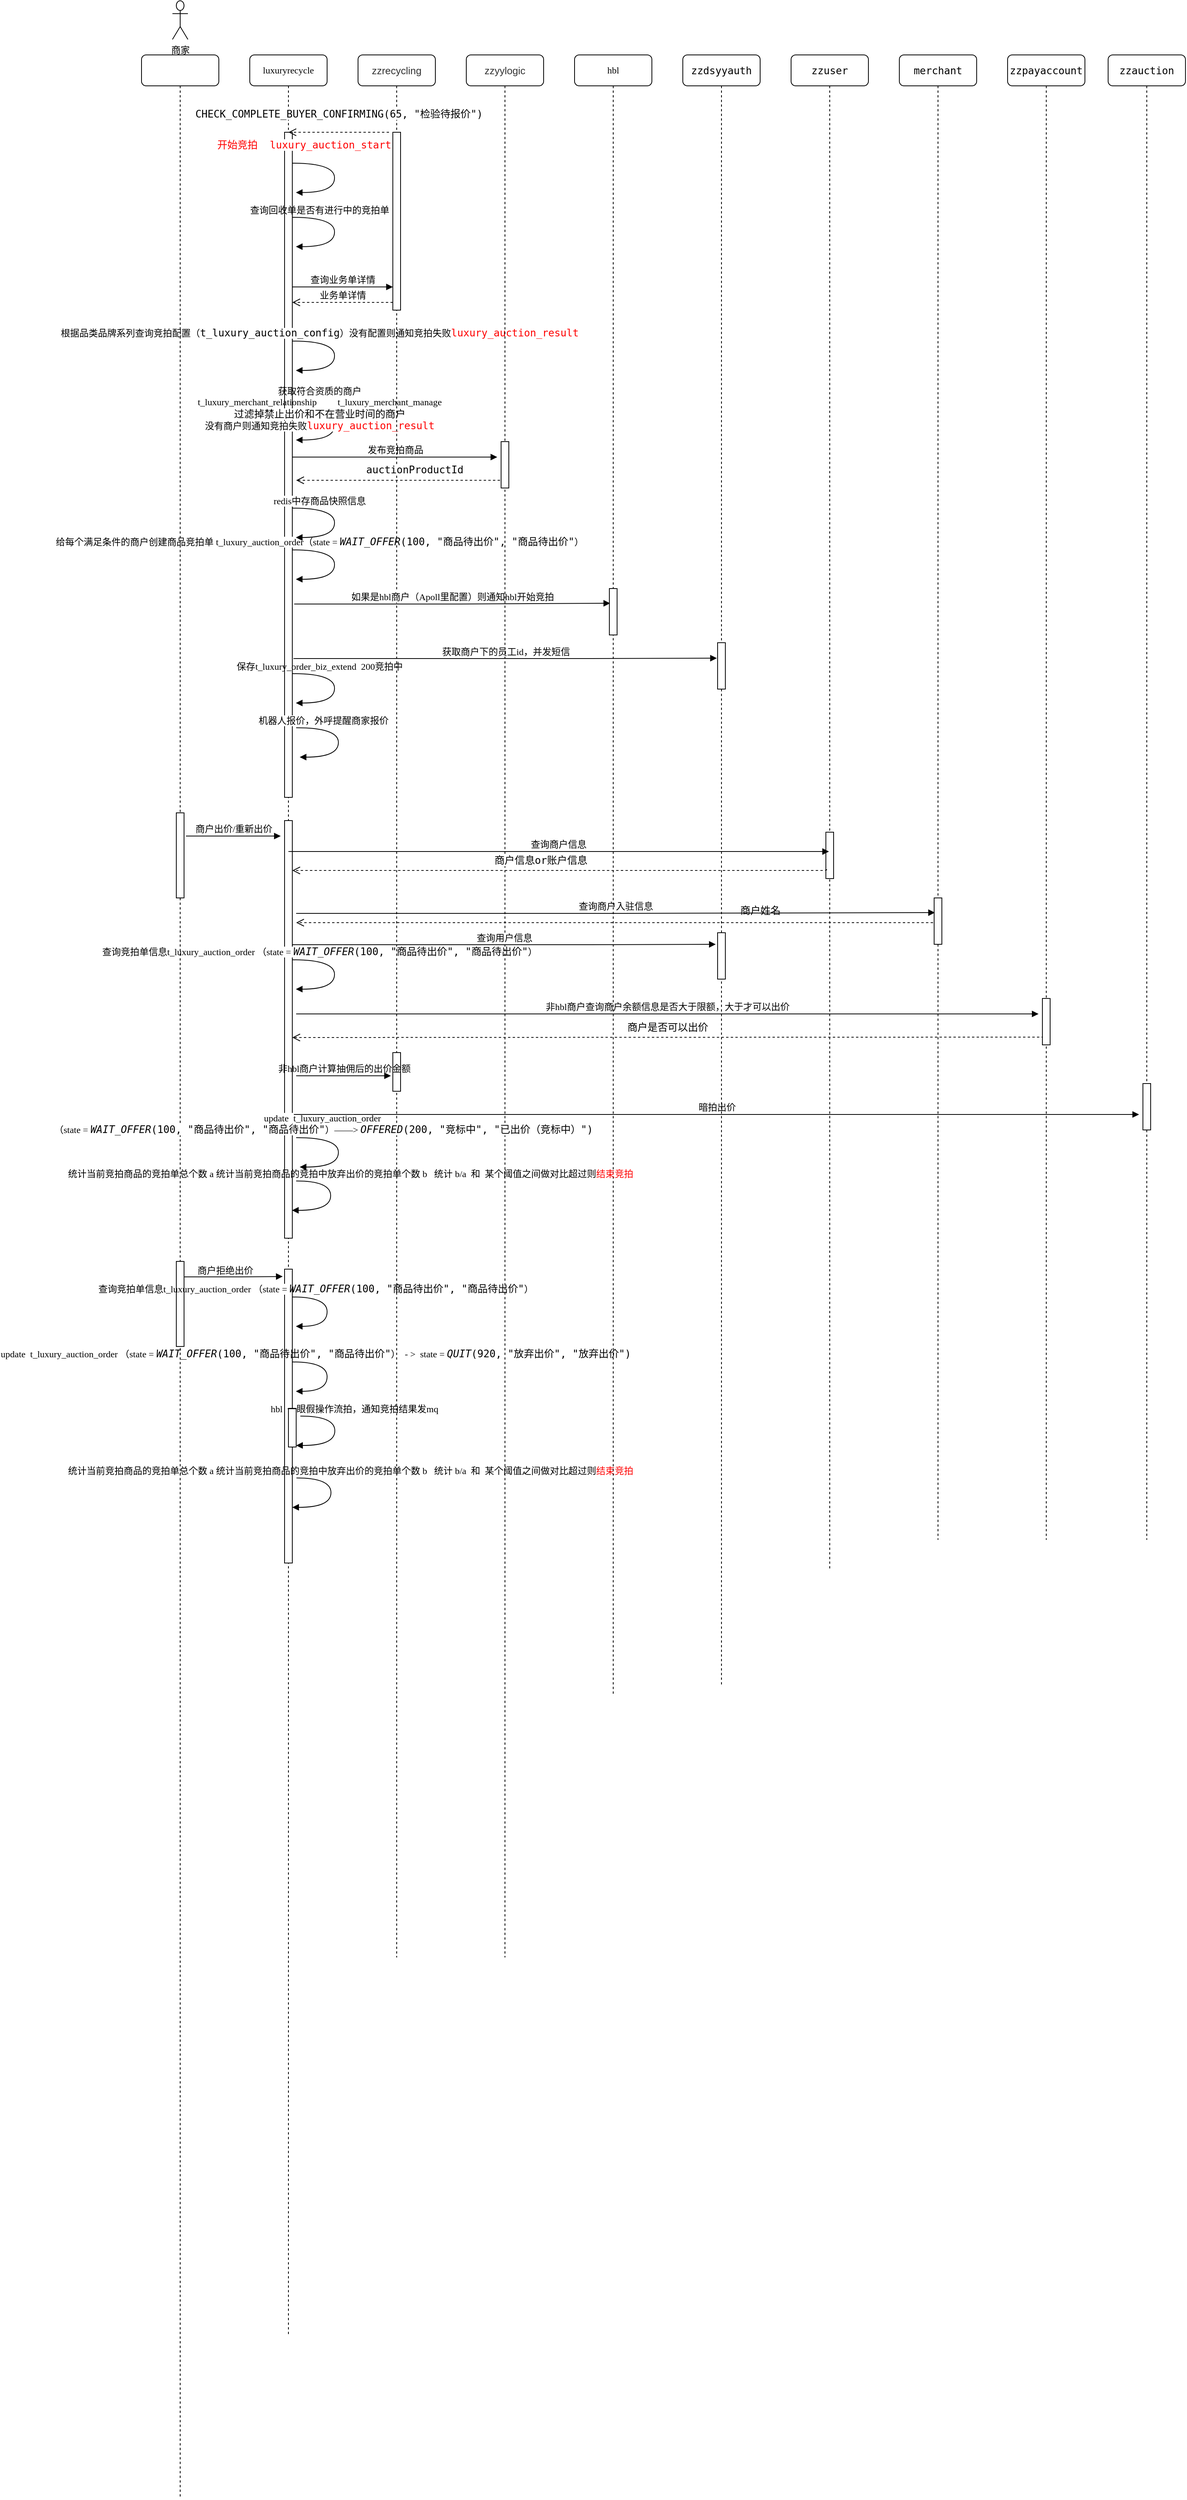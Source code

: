 <mxfile version="25.0.3">
  <diagram name="Page-1" id="13e1069c-82ec-6db2-03f1-153e76fe0fe0">
    <mxGraphModel dx="2366" dy="650" grid="1" gridSize="10" guides="1" tooltips="1" connect="1" arrows="1" fold="1" page="1" pageScale="1" pageWidth="1100" pageHeight="850" background="none" math="0" shadow="0">
      <root>
        <mxCell id="0" />
        <mxCell id="1" parent="0" />
        <mxCell id="7baba1c4bc27f4b0-2" value="luxuryrecycle" style="shape=umlLifeline;perimeter=lifelinePerimeter;whiteSpace=wrap;html=1;container=1;collapsible=0;recursiveResize=0;outlineConnect=0;rounded=1;shadow=0;comic=0;labelBackgroundColor=none;strokeWidth=1;fontFamily=Verdana;fontSize=12;align=center;" parent="1" vertex="1">
          <mxGeometry x="120" y="80" width="100" height="2950" as="geometry" />
        </mxCell>
        <mxCell id="7baba1c4bc27f4b0-10" value="" style="html=1;points=[];perimeter=orthogonalPerimeter;rounded=0;shadow=0;comic=0;labelBackgroundColor=none;strokeWidth=1;fontFamily=Verdana;fontSize=12;align=center;" parent="7baba1c4bc27f4b0-2" vertex="1">
          <mxGeometry x="45" y="100" width="10" height="860" as="geometry" />
        </mxCell>
        <mxCell id="7baba1c4bc27f4b0-35" value="查询回收单是否有进行中的竞拍单" style="html=1;verticalAlign=bottom;endArrow=block;labelBackgroundColor=none;fontFamily=Verdana;fontSize=12;elbow=vertical;edgeStyle=orthogonalEdgeStyle;curved=1;entryX=1;entryY=0.286;entryPerimeter=0;exitX=1.038;exitY=0.345;exitPerimeter=0;" parent="7baba1c4bc27f4b0-2" edge="1">
          <mxGeometry x="-0.509" relative="1" as="geometry">
            <mxPoint x="55.0" y="210.0" as="sourcePoint" />
            <mxPoint x="59.62" y="247.92" as="targetPoint" />
            <Array as="points">
              <mxPoint x="109.62" y="209.9" />
              <mxPoint x="109.62" y="247.9" />
            </Array>
            <mxPoint as="offset" />
          </mxGeometry>
        </mxCell>
        <mxCell id="wZEFfsgulWvUyu0J_CY3-9" value="&lt;span style=&quot;background-color: rgb(255, 255, 255);&quot;&gt;根据品类品牌系列查询竞拍配置（&lt;span style=&quot;font-family: &amp;quot;JetBrains Mono&amp;quot;, monospace; font-size: 9.8pt;&quot;&gt;t_luxury_auction_config&lt;/span&gt;）没有配置则通知竞拍失败&lt;/span&gt;&lt;span style=&quot;font-family: &amp;quot;JetBrains Mono&amp;quot;, monospace; font-size: 9.8pt; background-color: rgb(255, 255, 255);&quot;&gt;&lt;font style=&quot;&quot; color=&quot;#ff0000&quot;&gt;luxury_auction_result&lt;/font&gt;&lt;/span&gt;" style="html=1;verticalAlign=bottom;endArrow=block;labelBackgroundColor=none;fontFamily=Verdana;fontSize=12;elbow=vertical;edgeStyle=orthogonalEdgeStyle;curved=1;entryX=1;entryY=0.286;entryPerimeter=0;exitX=1.038;exitY=0.345;exitPerimeter=0;" edge="1" parent="7baba1c4bc27f4b0-2">
          <mxGeometry x="-0.509" relative="1" as="geometry">
            <mxPoint x="55.0" y="370.04" as="sourcePoint" />
            <mxPoint x="59.62" y="407.96" as="targetPoint" />
            <Array as="points">
              <mxPoint x="109.62" y="369.94" />
              <mxPoint x="109.62" y="407.94" />
            </Array>
            <mxPoint as="offset" />
          </mxGeometry>
        </mxCell>
        <mxCell id="wZEFfsgulWvUyu0J_CY3-10" value="&lt;div style=&quot;&quot;&gt;&lt;pre style=&quot;font-family: &amp;quot;JetBrains Mono&amp;quot;, monospace; font-size: 9.8pt;&quot;&gt;&lt;font style=&quot;background-color: rgb(255, 255, 255);&quot; color=&quot;#ff0000&quot;&gt;开始竞拍  luxury_auction_start&lt;/font&gt;&lt;/pre&gt;&lt;/div&gt;" style="html=1;verticalAlign=bottom;endArrow=block;labelBackgroundColor=none;fontFamily=Verdana;fontSize=12;elbow=vertical;edgeStyle=orthogonalEdgeStyle;curved=1;entryX=1;entryY=0.286;entryPerimeter=0;exitX=1.038;exitY=0.345;exitPerimeter=0;" edge="1" parent="7baba1c4bc27f4b0-2">
          <mxGeometry x="-0.789" relative="1" as="geometry">
            <mxPoint x="55.0" y="140.0" as="sourcePoint" />
            <mxPoint x="59.62" y="177.92" as="targetPoint" />
            <Array as="points">
              <mxPoint x="109.62" y="139.9" />
              <mxPoint x="109.62" y="177.9" />
            </Array>
            <mxPoint as="offset" />
          </mxGeometry>
        </mxCell>
        <mxCell id="wZEFfsgulWvUyu0J_CY3-11" value="业务单详情" style="html=1;verticalAlign=bottom;endArrow=open;dashed=1;endSize=8;labelBackgroundColor=none;fontFamily=Verdana;fontSize=12;edgeStyle=elbowEdgeStyle;elbow=vertical;" edge="1" parent="7baba1c4bc27f4b0-2">
          <mxGeometry relative="1" as="geometry">
            <mxPoint x="55" y="320" as="targetPoint" />
            <Array as="points">
              <mxPoint x="130" y="320" />
              <mxPoint x="160" y="320" />
            </Array>
            <mxPoint x="185" y="320" as="sourcePoint" />
          </mxGeometry>
        </mxCell>
        <mxCell id="wZEFfsgulWvUyu0J_CY3-12" value="获取符合资质的商户&lt;div&gt;t_luxury_merchant_relationship&amp;nbsp; &amp;nbsp; &amp;nbsp; &amp;nbsp; &amp;nbsp;t_luxury_merchant_manage&lt;/div&gt;&lt;div&gt;&lt;span style=&quot;background-color: rgb(255, 255, 255); font-family: Menlo-Regular, monospace; font-size: 9.8pt;&quot;&gt;过滤掉禁止出价和不在营业时间的商户&lt;/span&gt;&lt;/div&gt;&lt;div&gt;&lt;span style=&quot;background-color: rgb(255, 255, 255);&quot;&gt;没有商户则通知竞拍失败&lt;/span&gt;&lt;span style=&quot;font-family: &amp;quot;JetBrains Mono&amp;quot;, monospace; font-size: 9.8pt; background-color: rgb(255, 255, 255);&quot;&gt;&lt;font color=&quot;#ff0000&quot;&gt;luxury_auction_result&lt;/font&gt;&lt;/span&gt;&lt;span style=&quot;background-color: rgb(255, 255, 255); font-family: Menlo-Regular, monospace; font-size: 9.8pt;&quot;&gt;&lt;/span&gt;&lt;/div&gt;" style="html=1;verticalAlign=bottom;endArrow=block;labelBackgroundColor=none;fontFamily=Verdana;fontSize=12;elbow=vertical;edgeStyle=orthogonalEdgeStyle;curved=1;entryX=1;entryY=0.286;entryPerimeter=0;exitX=1.038;exitY=0.345;exitPerimeter=0;" edge="1" parent="7baba1c4bc27f4b0-2">
          <mxGeometry x="0.574" y="-8" relative="1" as="geometry">
            <mxPoint x="55.0" y="460" as="sourcePoint" />
            <mxPoint x="59.62" y="497.92" as="targetPoint" />
            <Array as="points">
              <mxPoint x="109.62" y="459.9" />
              <mxPoint x="109.62" y="497.9" />
            </Array>
            <mxPoint as="offset" />
          </mxGeometry>
        </mxCell>
        <mxCell id="wZEFfsgulWvUyu0J_CY3-14" value="发布竞拍商品" style="html=1;verticalAlign=bottom;endArrow=block;labelBackgroundColor=none;fontFamily=Verdana;fontSize=12;edgeStyle=elbowEdgeStyle;elbow=horizontal;" edge="1" parent="7baba1c4bc27f4b0-2">
          <mxGeometry relative="1" as="geometry">
            <mxPoint x="55" y="520" as="sourcePoint" />
            <mxPoint x="320" y="520" as="targetPoint" />
          </mxGeometry>
        </mxCell>
        <mxCell id="wZEFfsgulWvUyu0J_CY3-20" value="&lt;span style=&quot;background-color: rgb(255, 255, 255);&quot;&gt;给每个满足条件的商户创建商品竞拍单&amp;nbsp;t_luxury_auction_order（state =&amp;nbsp;&lt;span style=&quot;font-family: &amp;quot;JetBrains Mono&amp;quot;, monospace; font-size: 9.8pt; font-style: italic;&quot;&gt;WAIT_OFFER&lt;/span&gt;&lt;span style=&quot;font-family: &amp;quot;JetBrains Mono&amp;quot;, monospace; font-size: 9.8pt;&quot;&gt;(&lt;/span&gt;&lt;span style=&quot;font-family: &amp;quot;JetBrains Mono&amp;quot;, monospace; font-size: 9.8pt;&quot;&gt;100&lt;/span&gt;&lt;span style=&quot;font-family: &amp;quot;JetBrains Mono&amp;quot;, monospace; font-size: 9.8pt;&quot;&gt;, &lt;/span&gt;&lt;span style=&quot;font-family: &amp;quot;JetBrains Mono&amp;quot;, monospace; font-size: 9.8pt;&quot;&gt;&quot;&lt;/span&gt;&lt;span style=&quot;font-size: 9.8pt; font-family: Menlo-Regular, monospace;&quot;&gt;商品待出价&lt;/span&gt;&lt;span style=&quot;font-family: &amp;quot;JetBrains Mono&amp;quot;, monospace; font-size: 9.8pt;&quot;&gt;&quot;&lt;/span&gt;&lt;span style=&quot;font-family: &amp;quot;JetBrains Mono&amp;quot;, monospace; font-size: 9.8pt;&quot;&gt;, &lt;/span&gt;&lt;span style=&quot;font-family: &amp;quot;JetBrains Mono&amp;quot;, monospace; font-size: 9.8pt;&quot;&gt;&quot;&lt;/span&gt;&lt;span style=&quot;font-size: 9.8pt; font-family: Menlo-Regular, monospace;&quot;&gt;商品待出价&lt;/span&gt;&lt;span style=&quot;font-family: &amp;quot;JetBrains Mono&amp;quot;, monospace; font-size: 9.8pt;&quot;&gt;&quot;&lt;/span&gt;）&lt;/span&gt;" style="html=1;verticalAlign=bottom;endArrow=block;labelBackgroundColor=none;fontFamily=Verdana;fontSize=12;elbow=vertical;edgeStyle=orthogonalEdgeStyle;curved=1;entryX=1;entryY=0.286;entryPerimeter=0;exitX=1.038;exitY=0.345;exitPerimeter=0;" edge="1" parent="7baba1c4bc27f4b0-2">
          <mxGeometry x="-0.509" relative="1" as="geometry">
            <mxPoint x="55.0" y="640.04" as="sourcePoint" />
            <mxPoint x="59.62" y="677.96" as="targetPoint" />
            <Array as="points">
              <mxPoint x="109.62" y="639.94" />
              <mxPoint x="109.62" y="677.94" />
            </Array>
            <mxPoint as="offset" />
          </mxGeometry>
        </mxCell>
        <mxCell id="wZEFfsgulWvUyu0J_CY3-30" value="&lt;span style=&quot;background-color: rgb(255, 255, 255);&quot;&gt;保存&lt;/span&gt;t_luxury_order_biz_extend&amp;nbsp; 200竞拍中" style="html=1;verticalAlign=bottom;endArrow=block;labelBackgroundColor=none;fontFamily=Verdana;fontSize=12;elbow=vertical;edgeStyle=orthogonalEdgeStyle;curved=1;entryX=1;entryY=0.286;entryPerimeter=0;exitX=1.038;exitY=0.345;exitPerimeter=0;" edge="1" parent="7baba1c4bc27f4b0-2">
          <mxGeometry x="-0.509" relative="1" as="geometry">
            <mxPoint x="55.0" y="800.04" as="sourcePoint" />
            <mxPoint x="59.62" y="837.96" as="targetPoint" />
            <Array as="points">
              <mxPoint x="109.62" y="799.94" />
              <mxPoint x="109.62" y="837.94" />
            </Array>
            <mxPoint as="offset" />
          </mxGeometry>
        </mxCell>
        <mxCell id="wZEFfsgulWvUyu0J_CY3-33" value="商户出价/重新出价" style="html=1;verticalAlign=bottom;endArrow=block;labelBackgroundColor=none;fontFamily=Verdana;fontSize=12;edgeStyle=elbowEdgeStyle;elbow=horizontal;" edge="1" parent="7baba1c4bc27f4b0-2">
          <mxGeometry relative="1" as="geometry">
            <mxPoint x="-82.5" y="1010" as="sourcePoint" />
            <mxPoint x="40" y="1010" as="targetPoint" />
          </mxGeometry>
        </mxCell>
        <mxCell id="wZEFfsgulWvUyu0J_CY3-34" value="" style="html=1;points=[];perimeter=orthogonalPerimeter;rounded=0;shadow=0;comic=0;labelBackgroundColor=none;strokeWidth=1;fontFamily=Verdana;fontSize=12;align=center;" vertex="1" parent="7baba1c4bc27f4b0-2">
          <mxGeometry x="45" y="990" width="10" height="540" as="geometry" />
        </mxCell>
        <mxCell id="wZEFfsgulWvUyu0J_CY3-41" value="&lt;span style=&quot;background-color: rgb(255, 255, 255);&quot;&gt;查询竞拍单信息&lt;/span&gt;t_luxury_auction_order&amp;nbsp;&lt;span style=&quot;background-color: rgb(255, 255, 255);&quot;&gt;（state =&amp;nbsp;&lt;/span&gt;&lt;span style=&quot;font-family: &amp;quot;JetBrains Mono&amp;quot;, monospace; font-size: 9.8pt; font-style: italic;&quot;&gt;WAIT_OFFER&lt;/span&gt;&lt;span style=&quot;font-family: &amp;quot;JetBrains Mono&amp;quot;, monospace; font-size: 9.8pt;&quot;&gt;(&lt;/span&gt;&lt;span style=&quot;font-family: &amp;quot;JetBrains Mono&amp;quot;, monospace; font-size: 9.8pt;&quot;&gt;100&lt;/span&gt;&lt;span style=&quot;font-family: &amp;quot;JetBrains Mono&amp;quot;, monospace; font-size: 9.8pt;&quot;&gt;,&amp;nbsp;&lt;/span&gt;&lt;span style=&quot;font-family: &amp;quot;JetBrains Mono&amp;quot;, monospace; font-size: 9.8pt;&quot;&gt;&quot;&lt;/span&gt;&lt;span style=&quot;font-size: 9.8pt; font-family: Menlo-Regular, monospace;&quot;&gt;商品待出价&lt;/span&gt;&lt;span style=&quot;font-family: &amp;quot;JetBrains Mono&amp;quot;, monospace; font-size: 9.8pt;&quot;&gt;&quot;&lt;/span&gt;&lt;span style=&quot;font-family: &amp;quot;JetBrains Mono&amp;quot;, monospace; font-size: 9.8pt;&quot;&gt;,&amp;nbsp;&lt;/span&gt;&lt;span style=&quot;font-family: &amp;quot;JetBrains Mono&amp;quot;, monospace; font-size: 9.8pt;&quot;&gt;&quot;&lt;/span&gt;&lt;span style=&quot;font-size: 9.8pt; font-family: Menlo-Regular, monospace;&quot;&gt;商品待出价&lt;/span&gt;&lt;span style=&quot;font-family: &amp;quot;JetBrains Mono&amp;quot;, monospace; font-size: 9.8pt;&quot;&gt;&quot;&lt;/span&gt;&lt;span style=&quot;background-color: rgb(255, 255, 255);&quot;&gt;）&lt;/span&gt;" style="html=1;verticalAlign=bottom;endArrow=block;labelBackgroundColor=none;fontFamily=Verdana;fontSize=12;elbow=vertical;edgeStyle=orthogonalEdgeStyle;curved=1;entryX=1;entryY=0.286;entryPerimeter=0;exitX=1.038;exitY=0.345;exitPerimeter=0;" edge="1" parent="7baba1c4bc27f4b0-2">
          <mxGeometry x="-0.509" relative="1" as="geometry">
            <mxPoint x="55.0" y="1170.04" as="sourcePoint" />
            <mxPoint x="59.62" y="1207.96" as="targetPoint" />
            <Array as="points">
              <mxPoint x="109.62" y="1169.94" />
              <mxPoint x="109.62" y="1207.94" />
            </Array>
            <mxPoint as="offset" />
          </mxGeometry>
        </mxCell>
        <mxCell id="wZEFfsgulWvUyu0J_CY3-71" value="" style="html=1;points=[];perimeter=orthogonalPerimeter;rounded=0;shadow=0;comic=0;labelBackgroundColor=none;strokeWidth=1;fontFamily=Verdana;fontSize=12;align=center;" vertex="1" parent="7baba1c4bc27f4b0-2">
          <mxGeometry x="45" y="1570" width="10" height="380" as="geometry" />
        </mxCell>
        <mxCell id="wZEFfsgulWvUyu0J_CY3-73" value="&lt;span style=&quot;background-color: rgb(255, 255, 255);&quot;&gt;update&amp;nbsp;&amp;nbsp;t_luxury_auction_order&amp;nbsp;（&lt;/span&gt;&lt;span style=&quot;background-color: rgb(255, 255, 255);&quot;&gt;state =&amp;nbsp;&lt;/span&gt;&lt;span style=&quot;font-family: &amp;quot;JetBrains Mono&amp;quot;, monospace; font-size: 9.8pt; font-style: italic;&quot;&gt;WAIT_OFFER&lt;/span&gt;&lt;span style=&quot;font-family: &amp;quot;JetBrains Mono&amp;quot;, monospace; font-size: 9.8pt;&quot;&gt;(&lt;/span&gt;&lt;span style=&quot;font-family: &amp;quot;JetBrains Mono&amp;quot;, monospace; font-size: 9.8pt;&quot;&gt;100&lt;/span&gt;&lt;span style=&quot;font-family: &amp;quot;JetBrains Mono&amp;quot;, monospace; font-size: 9.8pt;&quot;&gt;,&amp;nbsp;&lt;/span&gt;&lt;span style=&quot;font-family: &amp;quot;JetBrains Mono&amp;quot;, monospace; font-size: 9.8pt;&quot;&gt;&quot;&lt;/span&gt;&lt;span style=&quot;font-size: 9.8pt; font-family: Menlo-Regular, monospace;&quot;&gt;商品待出价&lt;/span&gt;&lt;span style=&quot;font-family: &amp;quot;JetBrains Mono&amp;quot;, monospace; font-size: 9.8pt;&quot;&gt;&quot;&lt;/span&gt;&lt;span style=&quot;font-family: &amp;quot;JetBrains Mono&amp;quot;, monospace; font-size: 9.8pt;&quot;&gt;,&amp;nbsp;&lt;/span&gt;&lt;span style=&quot;font-family: &amp;quot;JetBrains Mono&amp;quot;, monospace; font-size: 9.8pt;&quot;&gt;&quot;&lt;/span&gt;&lt;span style=&quot;font-size: 9.8pt; font-family: Menlo-Regular, monospace;&quot;&gt;商品待出价&lt;/span&gt;&lt;span style=&quot;font-family: &amp;quot;JetBrains Mono&amp;quot;, monospace; font-size: 9.8pt;&quot;&gt;&quot;&lt;/span&gt;&lt;span style=&quot;background-color: rgb(255, 255, 255);&quot;&gt;）&amp;nbsp; - &amp;gt;&amp;nbsp;&amp;nbsp;&lt;/span&gt;&lt;span style=&quot;background-color: rgb(255, 255, 255);&quot;&gt;state =&amp;nbsp;&lt;span style=&quot;font-family: &amp;quot;JetBrains Mono&amp;quot;, monospace; font-size: 9.8pt; font-style: italic;&quot;&gt;QUIT&lt;/span&gt;&lt;span style=&quot;font-family: &amp;quot;JetBrains Mono&amp;quot;, monospace; font-size: 9.8pt;&quot;&gt;(&lt;/span&gt;&lt;span style=&quot;font-family: &amp;quot;JetBrains Mono&amp;quot;, monospace; font-size: 9.8pt;&quot;&gt;920&lt;/span&gt;&lt;span style=&quot;font-family: &amp;quot;JetBrains Mono&amp;quot;, monospace; font-size: 9.8pt;&quot;&gt;, &lt;/span&gt;&lt;span style=&quot;font-family: &amp;quot;JetBrains Mono&amp;quot;, monospace; font-size: 9.8pt;&quot;&gt;&quot;&lt;/span&gt;&lt;span style=&quot;font-size: 9.8pt; font-family: Menlo-Regular, monospace;&quot;&gt;放弃出价&lt;/span&gt;&lt;span style=&quot;font-family: &amp;quot;JetBrains Mono&amp;quot;, monospace; font-size: 9.8pt;&quot;&gt;&quot;&lt;/span&gt;&lt;span style=&quot;font-family: &amp;quot;JetBrains Mono&amp;quot;, monospace; font-size: 9.8pt;&quot;&gt;, &lt;/span&gt;&lt;span style=&quot;font-family: &amp;quot;JetBrains Mono&amp;quot;, monospace; font-size: 9.8pt;&quot;&gt;&quot;&lt;/span&gt;&lt;span style=&quot;font-size: 9.8pt; font-family: Menlo-Regular, monospace;&quot;&gt;放弃出价&lt;/span&gt;&lt;span style=&quot;font-family: &amp;quot;JetBrains Mono&amp;quot;, monospace; font-size: 9.8pt;&quot;&gt;&quot;&lt;/span&gt;&lt;span style=&quot;font-family: &amp;quot;JetBrains Mono&amp;quot;, monospace; font-size: 9.8pt;&quot;&gt;)&lt;/span&gt;&lt;/span&gt;" style="html=1;verticalAlign=bottom;endArrow=block;labelBackgroundColor=none;fontFamily=Verdana;fontSize=12;elbow=vertical;edgeStyle=orthogonalEdgeStyle;curved=1;entryX=1;entryY=0.286;entryPerimeter=0;exitX=1.038;exitY=0.345;exitPerimeter=0;" edge="1" parent="7baba1c4bc27f4b0-2">
          <mxGeometry x="-0.509" relative="1" as="geometry">
            <mxPoint x="55.0" y="1690.04" as="sourcePoint" />
            <mxPoint x="59.62" y="1727.96" as="targetPoint" />
            <Array as="points">
              <mxPoint x="100" y="1690" />
              <mxPoint x="100" y="1728" />
            </Array>
            <mxPoint as="offset" />
          </mxGeometry>
        </mxCell>
        <mxCell id="wZEFfsgulWvUyu0J_CY3-74" value="&lt;div&gt;统计当前竞拍商品的竞拍单总个数 a 统计当前竞拍商品的竞拍中放弃出价的竞拍单个数 b&amp;nbsp; &amp;nbsp;统计 b/a&amp;nbsp; 和&amp;nbsp; 某个阈值之间做对比超过则&lt;font color=&quot;#ff0000&quot;&gt;结束竞拍&lt;/font&gt;&lt;/div&gt;" style="html=1;verticalAlign=bottom;endArrow=block;labelBackgroundColor=none;fontFamily=Verdana;fontSize=12;elbow=vertical;edgeStyle=orthogonalEdgeStyle;curved=1;entryX=1;entryY=0.286;entryPerimeter=0;" edge="1" parent="7baba1c4bc27f4b0-2">
          <mxGeometry x="-0.327" y="25" relative="1" as="geometry">
            <mxPoint x="60.38" y="1840" as="sourcePoint" />
            <mxPoint x="55" y="1877.96" as="targetPoint" />
            <Array as="points">
              <mxPoint x="105" y="1839.94" />
              <mxPoint x="105" y="1877.94" />
            </Array>
            <mxPoint as="offset" />
          </mxGeometry>
        </mxCell>
        <mxCell id="wZEFfsgulWvUyu0J_CY3-75" value="" style="html=1;points=[];perimeter=orthogonalPerimeter;rounded=0;shadow=0;comic=0;labelBackgroundColor=none;strokeWidth=1;fontFamily=Verdana;fontSize=12;align=center;" vertex="1" parent="7baba1c4bc27f4b0-2">
          <mxGeometry x="50" y="1750" width="10" height="50" as="geometry" />
        </mxCell>
        <mxCell id="7baba1c4bc27f4b0-4" value="hbl" style="shape=umlLifeline;perimeter=lifelinePerimeter;whiteSpace=wrap;html=1;container=1;collapsible=0;recursiveResize=0;outlineConnect=0;rounded=1;shadow=0;comic=0;labelBackgroundColor=none;strokeWidth=1;fontFamily=Verdana;fontSize=12;align=center;" parent="1" vertex="1">
          <mxGeometry x="540" y="80" width="100" height="2120" as="geometry" />
        </mxCell>
        <mxCell id="wZEFfsgulWvUyu0J_CY3-22" value="" style="html=1;points=[];perimeter=orthogonalPerimeter;rounded=0;shadow=0;comic=0;labelBackgroundColor=none;strokeWidth=1;fontFamily=Verdana;fontSize=12;align=center;" vertex="1" parent="7baba1c4bc27f4b0-4">
          <mxGeometry x="45" y="690" width="10" height="60" as="geometry" />
        </mxCell>
        <mxCell id="wZEFfsgulWvUyu0J_CY3-27" value="&lt;span style=&quot;background-color: rgb(255, 255, 255);&quot;&gt;获取商户下的员工id，并发短信&lt;/span&gt;" style="html=1;verticalAlign=bottom;endArrow=block;labelBackgroundColor=none;fontFamily=Verdana;fontSize=12;edgeStyle=elbowEdgeStyle;elbow=horizontal;" edge="1" parent="7baba1c4bc27f4b0-4">
          <mxGeometry relative="1" as="geometry">
            <mxPoint x="-363.5" y="780.5" as="sourcePoint" />
            <mxPoint x="184" y="780" as="targetPoint" />
            <Array as="points">
              <mxPoint x="10" y="750" />
            </Array>
          </mxGeometry>
        </mxCell>
        <mxCell id="wZEFfsgulWvUyu0J_CY3-45" value="&lt;div style=&quot;&quot;&gt;&lt;pre style=&quot;font-family: &amp;quot;JetBrains Mono&amp;quot;, monospace; font-size: 9.8pt;&quot;&gt;&lt;span style=&quot;background-color: rgb(255, 255, 255);&quot;&gt;商户姓名&lt;/span&gt;&lt;/pre&gt;&lt;/div&gt;" style="html=1;verticalAlign=bottom;endArrow=open;dashed=1;endSize=8;labelBackgroundColor=none;fontFamily=Verdana;fontSize=12;edgeStyle=elbowEdgeStyle;elbow=vertical;" edge="1" parent="7baba1c4bc27f4b0-4" source="7baba1c4bc27f4b0-7">
          <mxGeometry x="-0.447" y="8" relative="1" as="geometry">
            <mxPoint x="-360" y="1121.5" as="targetPoint" />
            <Array as="points">
              <mxPoint x="450" y="1122" />
              <mxPoint x="-290" y="1111.5" />
              <mxPoint x="-260" y="1111.5" />
            </Array>
            <mxPoint x="331" y="1120" as="sourcePoint" />
            <mxPoint as="offset" />
          </mxGeometry>
        </mxCell>
        <mxCell id="wZEFfsgulWvUyu0J_CY3-48" value="&lt;div style=&quot;&quot;&gt;&lt;pre style=&quot;font-family: &amp;quot;JetBrains Mono&amp;quot;, monospace; font-size: 9.8pt;&quot;&gt;&lt;span style=&quot;background-color: rgb(255, 255, 255);&quot;&gt;商户是否可以出价&lt;/span&gt;&lt;/pre&gt;&lt;/div&gt;" style="html=1;verticalAlign=bottom;endArrow=open;dashed=1;endSize=8;labelBackgroundColor=none;fontFamily=Verdana;fontSize=12;edgeStyle=elbowEdgeStyle;elbow=vertical;exitX=0.2;exitY=0.833;exitDx=0;exitDy=0;exitPerimeter=0;" edge="1" parent="7baba1c4bc27f4b0-4" source="wZEFfsgulWvUyu0J_CY3-43">
          <mxGeometry x="0.002" y="10" relative="1" as="geometry">
            <mxPoint x="-365" y="1270" as="targetPoint" />
            <Array as="points">
              <mxPoint x="445" y="1270.5" />
              <mxPoint x="-295" y="1260" />
              <mxPoint x="-265" y="1260" />
            </Array>
            <mxPoint x="465" y="1270.5" as="sourcePoint" />
            <mxPoint as="offset" />
          </mxGeometry>
        </mxCell>
        <mxCell id="7baba1c4bc27f4b0-5" value="&lt;div style=&quot;&quot;&gt;&lt;pre style=&quot;font-family: &amp;quot;JetBrains Mono&amp;quot;, monospace; font-size: 9.8pt;&quot;&gt;&lt;span style=&quot;background-color: rgb(255, 255, 255);&quot;&gt;zzdsyyauth&lt;/span&gt;&lt;/pre&gt;&lt;/div&gt;" style="shape=umlLifeline;perimeter=lifelinePerimeter;whiteSpace=wrap;html=1;container=1;collapsible=0;recursiveResize=0;outlineConnect=0;rounded=1;shadow=0;comic=0;labelBackgroundColor=none;strokeWidth=1;fontFamily=Verdana;fontSize=12;align=center;" parent="1" vertex="1">
          <mxGeometry x="680" y="80" width="100" height="2110" as="geometry" />
        </mxCell>
        <mxCell id="wZEFfsgulWvUyu0J_CY3-26" value="" style="html=1;points=[];perimeter=orthogonalPerimeter;rounded=0;shadow=0;comic=0;labelBackgroundColor=none;strokeWidth=1;fontFamily=Verdana;fontSize=12;align=center;" vertex="1" parent="7baba1c4bc27f4b0-5">
          <mxGeometry x="45" y="760" width="10" height="60" as="geometry" />
        </mxCell>
        <mxCell id="wZEFfsgulWvUyu0J_CY3-39" value="" style="html=1;points=[];perimeter=orthogonalPerimeter;rounded=0;shadow=0;comic=0;labelBackgroundColor=none;strokeWidth=1;fontFamily=Verdana;fontSize=12;align=center;" vertex="1" parent="7baba1c4bc27f4b0-5">
          <mxGeometry x="45" y="1135" width="10" height="60" as="geometry" />
        </mxCell>
        <mxCell id="wZEFfsgulWvUyu0J_CY3-44" value="非hbl商户查询商户余额信息是否大于限额，大于才可以出价" style="html=1;verticalAlign=bottom;endArrow=block;labelBackgroundColor=none;fontFamily=Verdana;fontSize=12;edgeStyle=elbowEdgeStyle;elbow=horizontal;" edge="1" parent="7baba1c4bc27f4b0-5">
          <mxGeometry relative="1" as="geometry">
            <mxPoint x="-500" y="1240" as="sourcePoint" />
            <mxPoint x="460" y="1240" as="targetPoint" />
          </mxGeometry>
        </mxCell>
        <mxCell id="7baba1c4bc27f4b0-6" value="&lt;div style=&quot;&quot;&gt;&lt;pre style=&quot;font-family: &amp;quot;JetBrains Mono&amp;quot;, monospace; font-size: 9.8pt;&quot;&gt;&lt;span style=&quot;background-color: rgb(255, 255, 255);&quot;&gt;zzuser&lt;/span&gt;&lt;/pre&gt;&lt;/div&gt;" style="shape=umlLifeline;perimeter=lifelinePerimeter;whiteSpace=wrap;html=1;container=1;collapsible=0;recursiveResize=0;outlineConnect=0;rounded=1;shadow=0;comic=0;labelBackgroundColor=none;strokeWidth=1;fontFamily=Verdana;fontSize=12;align=center;" parent="1" vertex="1">
          <mxGeometry x="820" y="80" width="100" height="1960" as="geometry" />
        </mxCell>
        <mxCell id="wZEFfsgulWvUyu0J_CY3-32" value="" style="html=1;points=[];perimeter=orthogonalPerimeter;rounded=0;shadow=0;comic=0;labelBackgroundColor=none;strokeWidth=1;fontFamily=Verdana;fontSize=12;align=center;" vertex="1" parent="7baba1c4bc27f4b0-6">
          <mxGeometry x="45" y="1005" width="10" height="60" as="geometry" />
        </mxCell>
        <mxCell id="wZEFfsgulWvUyu0J_CY3-53" value="暗拍出价" style="html=1;verticalAlign=bottom;endArrow=block;labelBackgroundColor=none;fontFamily=Verdana;fontSize=12;edgeStyle=elbowEdgeStyle;elbow=horizontal;" edge="1" parent="7baba1c4bc27f4b0-6">
          <mxGeometry relative="1" as="geometry">
            <mxPoint x="-643" y="1370" as="sourcePoint" />
            <mxPoint x="450" y="1370" as="targetPoint" />
          </mxGeometry>
        </mxCell>
        <mxCell id="7baba1c4bc27f4b0-7" value="&lt;div style=&quot;&quot;&gt;&lt;pre style=&quot;font-family: &amp;quot;JetBrains Mono&amp;quot;, monospace; font-size: 9.8pt;&quot;&gt;&lt;span style=&quot;background-color: rgb(255, 255, 255);&quot;&gt;merchant&lt;/span&gt;&lt;/pre&gt;&lt;/div&gt;" style="shape=umlLifeline;perimeter=lifelinePerimeter;whiteSpace=wrap;html=1;container=1;collapsible=0;recursiveResize=0;outlineConnect=0;rounded=1;shadow=0;comic=0;labelBackgroundColor=none;strokeWidth=1;fontFamily=Verdana;fontSize=12;align=center;" parent="1" vertex="1">
          <mxGeometry x="960" y="80" width="100" height="1920" as="geometry" />
        </mxCell>
        <mxCell id="wZEFfsgulWvUyu0J_CY3-36" value="" style="html=1;points=[];perimeter=orthogonalPerimeter;rounded=0;shadow=0;comic=0;labelBackgroundColor=none;strokeWidth=1;fontFamily=Verdana;fontSize=12;align=center;" vertex="1" parent="7baba1c4bc27f4b0-7">
          <mxGeometry x="45" y="1090" width="10" height="60" as="geometry" />
        </mxCell>
        <mxCell id="7baba1c4bc27f4b0-8" value="" style="shape=umlLifeline;perimeter=lifelinePerimeter;whiteSpace=wrap;html=1;container=1;collapsible=0;recursiveResize=0;outlineConnect=0;rounded=1;shadow=0;comic=0;labelBackgroundColor=none;strokeWidth=1;fontFamily=Verdana;fontSize=12;align=center;" parent="1" vertex="1">
          <mxGeometry x="-20" y="80" width="100" height="3160" as="geometry" />
        </mxCell>
        <mxCell id="7baba1c4bc27f4b0-9" value="" style="html=1;points=[];perimeter=orthogonalPerimeter;rounded=0;shadow=0;comic=0;labelBackgroundColor=none;strokeWidth=1;fontFamily=Verdana;fontSize=12;align=center;" parent="7baba1c4bc27f4b0-8" vertex="1">
          <mxGeometry x="45" y="980" width="10" height="110" as="geometry" />
        </mxCell>
        <mxCell id="wZEFfsgulWvUyu0J_CY3-69" value="" style="html=1;points=[];perimeter=orthogonalPerimeter;rounded=0;shadow=0;comic=0;labelBackgroundColor=none;strokeWidth=1;fontFamily=Verdana;fontSize=12;align=center;" vertex="1" parent="7baba1c4bc27f4b0-8">
          <mxGeometry x="45" y="1560" width="10" height="110" as="geometry" />
        </mxCell>
        <mxCell id="wZEFfsgulWvUyu0J_CY3-1" value="商家" style="shape=umlActor;verticalLabelPosition=bottom;verticalAlign=top;html=1;" vertex="1" parent="1">
          <mxGeometry x="20" y="10" width="20" height="50" as="geometry" />
        </mxCell>
        <mxCell id="wZEFfsgulWvUyu0J_CY3-4" value="&lt;span style=&quot;color: rgb(50, 50, 50); font-family: &amp;quot;Microsoft YaHei&amp;quot;, 微软雅黑, Arial; font-size: 13px; background-color: rgba(255, 255, 255, 0.01);&quot;&gt;zzrecycling&lt;/span&gt;" style="shape=umlLifeline;perimeter=lifelinePerimeter;whiteSpace=wrap;html=1;container=1;collapsible=0;recursiveResize=0;outlineConnect=0;rounded=1;shadow=0;comic=0;labelBackgroundColor=none;strokeWidth=1;fontFamily=Verdana;fontSize=12;align=center;" vertex="1" parent="1">
          <mxGeometry x="260" y="80" width="100" height="2460" as="geometry" />
        </mxCell>
        <mxCell id="wZEFfsgulWvUyu0J_CY3-5" value="" style="html=1;points=[];perimeter=orthogonalPerimeter;rounded=0;shadow=0;comic=0;labelBackgroundColor=none;strokeWidth=1;fontFamily=Verdana;fontSize=12;align=center;" vertex="1" parent="wZEFfsgulWvUyu0J_CY3-4">
          <mxGeometry x="45" y="100" width="10" height="230" as="geometry" />
        </mxCell>
        <mxCell id="7baba1c4bc27f4b0-17" value="查询业务单详情" style="html=1;verticalAlign=bottom;endArrow=block;labelBackgroundColor=none;fontFamily=Verdana;fontSize=12;edgeStyle=elbowEdgeStyle;elbow=vertical;" parent="wZEFfsgulWvUyu0J_CY3-4" edge="1">
          <mxGeometry relative="1" as="geometry">
            <mxPoint x="-85" y="300" as="sourcePoint" />
            <Array as="points">
              <mxPoint x="-80" y="300" />
            </Array>
            <mxPoint x="45" y="300" as="targetPoint" />
          </mxGeometry>
        </mxCell>
        <mxCell id="wZEFfsgulWvUyu0J_CY3-18" value="&lt;div style=&quot;&quot;&gt;&lt;pre style=&quot;font-family: &amp;quot;JetBrains Mono&amp;quot;, monospace; font-size: 9.8pt;&quot;&gt;&lt;span style=&quot;background-color: rgb(255, 255, 255);&quot;&gt;auctionProductId&lt;/span&gt;&lt;/pre&gt;&lt;/div&gt;" style="html=1;verticalAlign=bottom;endArrow=open;dashed=1;endSize=8;labelBackgroundColor=none;fontFamily=Verdana;fontSize=12;edgeStyle=elbowEdgeStyle;elbow=vertical;" edge="1" parent="wZEFfsgulWvUyu0J_CY3-4" source="wZEFfsgulWvUyu0J_CY3-15">
          <mxGeometry x="-0.129" y="10" relative="1" as="geometry">
            <mxPoint x="-80" y="550" as="targetPoint" />
            <Array as="points">
              <mxPoint x="150" y="550" />
              <mxPoint x="-10" y="540" />
              <mxPoint x="20" y="540" />
            </Array>
            <mxPoint x="45" y="540" as="sourcePoint" />
            <mxPoint x="1" as="offset" />
          </mxGeometry>
        </mxCell>
        <mxCell id="wZEFfsgulWvUyu0J_CY3-24" value="&lt;span style=&quot;background-color: rgb(255, 255, 255);&quot;&gt;如果是hbl商户（Apoll里配置）则通知hbl开始竞拍&lt;/span&gt;" style="html=1;verticalAlign=bottom;endArrow=block;labelBackgroundColor=none;fontFamily=Verdana;fontSize=12;edgeStyle=elbowEdgeStyle;elbow=horizontal;entryX=0.1;entryY=0.317;entryDx=0;entryDy=0;entryPerimeter=0;" edge="1" parent="wZEFfsgulWvUyu0J_CY3-4" target="wZEFfsgulWvUyu0J_CY3-22">
          <mxGeometry relative="1" as="geometry">
            <mxPoint x="-82.5" y="710" as="sourcePoint" />
            <mxPoint x="182.5" y="710" as="targetPoint" />
          </mxGeometry>
        </mxCell>
        <mxCell id="wZEFfsgulWvUyu0J_CY3-35" value="查询商户信息" style="html=1;verticalAlign=bottom;endArrow=block;labelBackgroundColor=none;fontFamily=Verdana;fontSize=12;edgeStyle=elbowEdgeStyle;elbow=horizontal;entryX=0.4;entryY=0.417;entryDx=0;entryDy=0;entryPerimeter=0;" edge="1" parent="wZEFfsgulWvUyu0J_CY3-4" target="wZEFfsgulWvUyu0J_CY3-32">
          <mxGeometry relative="1" as="geometry">
            <mxPoint x="-90" y="1030" as="sourcePoint" />
            <mxPoint x="32.5" y="1030" as="targetPoint" />
          </mxGeometry>
        </mxCell>
        <mxCell id="wZEFfsgulWvUyu0J_CY3-38" value="查询商户入驻信息" style="html=1;verticalAlign=bottom;endArrow=block;labelBackgroundColor=none;fontFamily=Verdana;fontSize=12;edgeStyle=elbowEdgeStyle;elbow=horizontal;entryX=0.1;entryY=0.317;entryDx=0;entryDy=0;entryPerimeter=0;" edge="1" parent="wZEFfsgulWvUyu0J_CY3-4" target="wZEFfsgulWvUyu0J_CY3-36">
          <mxGeometry relative="1" as="geometry">
            <mxPoint x="-80" y="1110" as="sourcePoint" />
            <mxPoint x="619" y="1110" as="targetPoint" />
          </mxGeometry>
        </mxCell>
        <mxCell id="wZEFfsgulWvUyu0J_CY3-50" value="" style="html=1;points=[];perimeter=orthogonalPerimeter;rounded=0;shadow=0;comic=0;labelBackgroundColor=none;strokeWidth=1;fontFamily=Verdana;fontSize=12;align=center;" vertex="1" parent="wZEFfsgulWvUyu0J_CY3-4">
          <mxGeometry x="45" y="1290" width="10" height="50" as="geometry" />
        </mxCell>
        <mxCell id="wZEFfsgulWvUyu0J_CY3-7" value="&lt;pre style=&quot;font-size: 9.8pt; font-family: &amp;quot;JetBrains Mono&amp;quot;, monospace;&quot;&gt;&lt;span style=&quot;background-color: rgb(255, 255, 255);&quot;&gt;CHECK_COMPLETE_BUYER_CONFIRMING&lt;span style=&quot;font-size: 9.8pt; white-space-collapse: collapse;&quot;&gt;(&lt;/span&gt;&lt;span style=&quot;font-size: 9.8pt; white-space-collapse: collapse;&quot;&gt;65&lt;/span&gt;&lt;span style=&quot;font-size: 9.8pt; white-space-collapse: collapse;&quot;&gt;,&amp;nbsp;&lt;/span&gt;&lt;span style=&quot;font-size: 9.8pt; white-space-collapse: collapse;&quot;&gt;&quot;&lt;/span&gt;&lt;span style=&quot;font-size: 9.8pt; white-space-collapse: collapse; font-family: Menlo-Regular, monospace;&quot;&gt;检验待报价&lt;/span&gt;&lt;span style=&quot;font-size: 9.8pt; white-space-collapse: collapse;&quot;&gt;&quot;&lt;/span&gt;&lt;span style=&quot;font-size: 9.8pt; white-space-collapse: collapse;&quot;&gt;)&lt;/span&gt;&lt;/span&gt;&lt;/pre&gt;" style="html=1;verticalAlign=bottom;endArrow=open;dashed=1;endSize=8;labelBackgroundColor=none;fontFamily=Verdana;fontSize=12;edgeStyle=elbowEdgeStyle;elbow=horizontal;" edge="1" parent="1">
          <mxGeometry relative="1" as="geometry">
            <mxPoint x="170" y="180" as="targetPoint" />
            <Array as="points">
              <mxPoint x="245" y="180" />
              <mxPoint x="275" y="180" />
            </Array>
            <mxPoint x="300" y="180" as="sourcePoint" />
          </mxGeometry>
        </mxCell>
        <mxCell id="wZEFfsgulWvUyu0J_CY3-15" value="&lt;span style=&quot;color: rgb(50, 50, 50); font-family: &amp;quot;Microsoft YaHei&amp;quot;, 微软雅黑, Arial; font-size: 13px; background-color: rgba(255, 255, 255, 0.01);&quot;&gt;zzyylogic&lt;/span&gt;" style="shape=umlLifeline;perimeter=lifelinePerimeter;whiteSpace=wrap;html=1;container=1;collapsible=0;recursiveResize=0;outlineConnect=0;rounded=1;shadow=0;comic=0;labelBackgroundColor=none;strokeWidth=1;fontFamily=Verdana;fontSize=12;align=center;" vertex="1" parent="1">
          <mxGeometry x="400" y="80" width="100" height="2460" as="geometry" />
        </mxCell>
        <mxCell id="wZEFfsgulWvUyu0J_CY3-16" value="" style="html=1;points=[];perimeter=orthogonalPerimeter;rounded=0;shadow=0;comic=0;labelBackgroundColor=none;strokeWidth=1;fontFamily=Verdana;fontSize=12;align=center;" vertex="1" parent="wZEFfsgulWvUyu0J_CY3-15">
          <mxGeometry x="45" y="500" width="10" height="60" as="geometry" />
        </mxCell>
        <mxCell id="wZEFfsgulWvUyu0J_CY3-40" value="&lt;span style=&quot;background-color: rgb(255, 255, 255);&quot;&gt;查询用户信息&lt;/span&gt;" style="html=1;verticalAlign=bottom;endArrow=block;labelBackgroundColor=none;fontFamily=Verdana;fontSize=12;edgeStyle=elbowEdgeStyle;elbow=horizontal;" edge="1" parent="wZEFfsgulWvUyu0J_CY3-15">
          <mxGeometry relative="1" as="geometry">
            <mxPoint x="-225" y="1150.5" as="sourcePoint" />
            <mxPoint x="322.5" y="1150" as="targetPoint" />
            <Array as="points">
              <mxPoint x="148.5" y="1120" />
            </Array>
          </mxGeometry>
        </mxCell>
        <mxCell id="wZEFfsgulWvUyu0J_CY3-19" value="&lt;span style=&quot;background-color: rgb(255, 255, 255);&quot;&gt;redis中存商品快照信息&lt;/span&gt;" style="html=1;verticalAlign=bottom;endArrow=block;labelBackgroundColor=none;fontFamily=Verdana;fontSize=12;elbow=vertical;edgeStyle=orthogonalEdgeStyle;curved=1;entryX=1;entryY=0.286;entryPerimeter=0;exitX=1.038;exitY=0.345;exitPerimeter=0;" edge="1" parent="1">
          <mxGeometry x="-0.509" relative="1" as="geometry">
            <mxPoint x="175.0" y="666.04" as="sourcePoint" />
            <mxPoint x="179.62" y="703.96" as="targetPoint" />
            <Array as="points">
              <mxPoint x="229.62" y="665.94" />
              <mxPoint x="229.62" y="703.94" />
            </Array>
            <mxPoint as="offset" />
          </mxGeometry>
        </mxCell>
        <mxCell id="wZEFfsgulWvUyu0J_CY3-31" value="&lt;span style=&quot;background-color: rgb(255, 255, 255);&quot;&gt;机器人报价，外呼提醒商家报价&lt;/span&gt;" style="html=1;verticalAlign=bottom;endArrow=block;labelBackgroundColor=none;fontFamily=Verdana;fontSize=12;elbow=vertical;edgeStyle=orthogonalEdgeStyle;curved=1;entryX=1;entryY=0.286;entryPerimeter=0;exitX=1.038;exitY=0.345;exitPerimeter=0;" edge="1" parent="1">
          <mxGeometry x="-0.509" relative="1" as="geometry">
            <mxPoint x="180.0" y="950.04" as="sourcePoint" />
            <mxPoint x="184.62" y="987.96" as="targetPoint" />
            <Array as="points">
              <mxPoint x="234.62" y="949.94" />
              <mxPoint x="234.62" y="987.94" />
            </Array>
            <mxPoint as="offset" />
          </mxGeometry>
        </mxCell>
        <mxCell id="wZEFfsgulWvUyu0J_CY3-37" value="&lt;div style=&quot;&quot;&gt;&lt;pre style=&quot;font-family: &amp;quot;JetBrains Mono&amp;quot;, monospace; font-size: 9.8pt;&quot;&gt;&lt;span style=&quot;background-color: rgb(255, 255, 255);&quot;&gt;商户信息or账户信息&lt;/span&gt;&lt;/pre&gt;&lt;/div&gt;" style="html=1;verticalAlign=bottom;endArrow=open;dashed=1;endSize=8;labelBackgroundColor=none;fontFamily=Verdana;fontSize=12;edgeStyle=elbowEdgeStyle;elbow=vertical;exitX=0.1;exitY=0.8;exitDx=0;exitDy=0;exitPerimeter=0;" edge="1" parent="1" source="wZEFfsgulWvUyu0J_CY3-32">
          <mxGeometry x="0.073" y="10" relative="1" as="geometry">
            <mxPoint x="175" y="1134.5" as="targetPoint" />
            <Array as="points">
              <mxPoint x="405" y="1134.5" />
              <mxPoint x="245" y="1124.5" />
              <mxPoint x="275" y="1124.5" />
            </Array>
            <mxPoint x="790" y="1134.5" as="sourcePoint" />
            <mxPoint as="offset" />
          </mxGeometry>
        </mxCell>
        <mxCell id="wZEFfsgulWvUyu0J_CY3-42" value="&lt;div style=&quot;&quot;&gt;&lt;pre style=&quot;font-family: &amp;quot;JetBrains Mono&amp;quot;, monospace; font-size: 9.8pt;&quot;&gt;&lt;div style=&quot;&quot;&gt;&lt;pre style=&quot;font-family: &amp;quot;JetBrains Mono&amp;quot;, monospace; font-size: 9.8pt;&quot;&gt;&lt;span style=&quot;background-color: rgb(255, 255, 255);&quot;&gt;zzpayaccount&lt;/span&gt;&lt;/pre&gt;&lt;/div&gt;&lt;/pre&gt;&lt;/div&gt;" style="shape=umlLifeline;perimeter=lifelinePerimeter;whiteSpace=wrap;html=1;container=1;collapsible=0;recursiveResize=0;outlineConnect=0;rounded=1;shadow=0;comic=0;labelBackgroundColor=none;strokeWidth=1;fontFamily=Verdana;fontSize=12;align=center;" vertex="1" parent="1">
          <mxGeometry x="1100" y="80" width="100" height="1920" as="geometry" />
        </mxCell>
        <mxCell id="wZEFfsgulWvUyu0J_CY3-43" value="" style="html=1;points=[];perimeter=orthogonalPerimeter;rounded=0;shadow=0;comic=0;labelBackgroundColor=none;strokeWidth=1;fontFamily=Verdana;fontSize=12;align=center;" vertex="1" parent="wZEFfsgulWvUyu0J_CY3-42">
          <mxGeometry x="45" y="1220" width="10" height="60" as="geometry" />
        </mxCell>
        <mxCell id="wZEFfsgulWvUyu0J_CY3-49" value="非hbl商户计算抽佣后的出价金额" style="html=1;verticalAlign=bottom;endArrow=block;labelBackgroundColor=none;fontFamily=Verdana;fontSize=12;edgeStyle=elbowEdgeStyle;elbow=horizontal;" edge="1" parent="1">
          <mxGeometry relative="1" as="geometry">
            <mxPoint x="180" y="1400" as="sourcePoint" />
            <mxPoint x="302.5" y="1400" as="targetPoint" />
          </mxGeometry>
        </mxCell>
        <mxCell id="wZEFfsgulWvUyu0J_CY3-51" value="&lt;div style=&quot;&quot;&gt;&lt;pre style=&quot;font-family: &amp;quot;JetBrains Mono&amp;quot;, monospace; font-size: 9.8pt;&quot;&gt;&lt;div style=&quot;&quot;&gt;&lt;pre style=&quot;font-family: &amp;quot;JetBrains Mono&amp;quot;, monospace; font-size: 9.8pt;&quot;&gt;&lt;div style=&quot;&quot;&gt;&lt;pre style=&quot;font-family: &amp;quot;JetBrains Mono&amp;quot;, monospace; font-size: 9.8pt;&quot;&gt;&lt;span style=&quot;background-color: rgb(255, 255, 255);&quot;&gt;zzauction&lt;/span&gt;&lt;/pre&gt;&lt;/div&gt;&lt;/pre&gt;&lt;/div&gt;&lt;/pre&gt;&lt;/div&gt;" style="shape=umlLifeline;perimeter=lifelinePerimeter;whiteSpace=wrap;html=1;container=1;collapsible=0;recursiveResize=0;outlineConnect=0;rounded=1;shadow=0;comic=0;labelBackgroundColor=none;strokeWidth=1;fontFamily=Verdana;fontSize=12;align=center;" vertex="1" parent="1">
          <mxGeometry x="1230" y="80" width="100" height="1920" as="geometry" />
        </mxCell>
        <mxCell id="wZEFfsgulWvUyu0J_CY3-52" value="" style="html=1;points=[];perimeter=orthogonalPerimeter;rounded=0;shadow=0;comic=0;labelBackgroundColor=none;strokeWidth=1;fontFamily=Verdana;fontSize=12;align=center;" vertex="1" parent="wZEFfsgulWvUyu0J_CY3-51">
          <mxGeometry x="45" y="1330" width="10" height="60" as="geometry" />
        </mxCell>
        <mxCell id="wZEFfsgulWvUyu0J_CY3-67" value="&lt;span style=&quot;background-color: rgb(255, 255, 255);&quot;&gt;update&amp;nbsp;&amp;nbsp;&lt;/span&gt;t_luxury_auction_order&amp;nbsp;&lt;div&gt;&lt;span style=&quot;background-color: rgb(255, 255, 255);&quot;&gt;（state =&amp;nbsp;&lt;span style=&quot;font-family: &amp;quot;JetBrains Mono&amp;quot;, monospace; font-size: 9.8pt; font-style: italic;&quot;&gt;WAIT_OFFER&lt;/span&gt;&lt;span style=&quot;font-family: &amp;quot;JetBrains Mono&amp;quot;, monospace; font-size: 9.8pt;&quot;&gt;(&lt;/span&gt;&lt;span style=&quot;font-family: &amp;quot;JetBrains Mono&amp;quot;, monospace; font-size: 9.8pt;&quot;&gt;100&lt;/span&gt;&lt;span style=&quot;font-family: &amp;quot;JetBrains Mono&amp;quot;, monospace; font-size: 9.8pt;&quot;&gt;,&amp;nbsp;&lt;/span&gt;&lt;span style=&quot;font-family: &amp;quot;JetBrains Mono&amp;quot;, monospace; font-size: 9.8pt;&quot;&gt;&quot;&lt;/span&gt;&lt;span style=&quot;font-size: 9.8pt; font-family: Menlo-Regular, monospace;&quot;&gt;商品待出价&lt;/span&gt;&lt;span style=&quot;font-family: &amp;quot;JetBrains Mono&amp;quot;, monospace; font-size: 9.8pt;&quot;&gt;&quot;&lt;/span&gt;&lt;span style=&quot;font-family: &amp;quot;JetBrains Mono&amp;quot;, monospace; font-size: 9.8pt;&quot;&gt;,&amp;nbsp;&lt;/span&gt;&lt;span style=&quot;font-family: &amp;quot;JetBrains Mono&amp;quot;, monospace; font-size: 9.8pt;&quot;&gt;&quot;&lt;/span&gt;&lt;span style=&quot;font-size: 9.8pt; font-family: Menlo-Regular, monospace;&quot;&gt;商品待出价&lt;/span&gt;&lt;span style=&quot;font-family: &amp;quot;JetBrains Mono&amp;quot;, monospace; font-size: 9.8pt;&quot;&gt;&quot;&lt;/span&gt;）——&amp;gt;&amp;nbsp;&lt;span style=&quot;font-family: &amp;quot;JetBrains Mono&amp;quot;, monospace; font-size: 9.8pt; font-style: italic;&quot;&gt;OFFERED&lt;/span&gt;&lt;span style=&quot;font-family: &amp;quot;JetBrains Mono&amp;quot;, monospace; font-size: 9.8pt;&quot;&gt;(&lt;/span&gt;&lt;span style=&quot;font-family: &amp;quot;JetBrains Mono&amp;quot;, monospace; font-size: 9.8pt;&quot;&gt;200&lt;/span&gt;&lt;span style=&quot;font-family: &amp;quot;JetBrains Mono&amp;quot;, monospace; font-size: 9.8pt;&quot;&gt;, &lt;/span&gt;&lt;span style=&quot;font-family: &amp;quot;JetBrains Mono&amp;quot;, monospace; font-size: 9.8pt;&quot;&gt;&quot;&lt;/span&gt;&lt;span style=&quot;font-size: 9.8pt; font-family: Menlo-Regular, monospace;&quot;&gt;竞标中&lt;/span&gt;&lt;span style=&quot;font-family: &amp;quot;JetBrains Mono&amp;quot;, monospace; font-size: 9.8pt;&quot;&gt;&quot;&lt;/span&gt;&lt;span style=&quot;font-family: &amp;quot;JetBrains Mono&amp;quot;, monospace; font-size: 9.8pt;&quot;&gt;, &lt;/span&gt;&lt;span style=&quot;font-family: &amp;quot;JetBrains Mono&amp;quot;, monospace; font-size: 9.8pt;&quot;&gt;&quot;&lt;/span&gt;&lt;span style=&quot;font-size: 9.8pt; font-family: Menlo-Regular, monospace;&quot;&gt;已出价（竞标中）&lt;/span&gt;&lt;span style=&quot;font-family: &amp;quot;JetBrains Mono&amp;quot;, monospace; font-size: 9.8pt;&quot;&gt;&quot;&lt;/span&gt;&lt;span style=&quot;font-family: &amp;quot;JetBrains Mono&amp;quot;, monospace; font-size: 9.8pt;&quot;&gt;)&lt;/span&gt;&lt;/span&gt;&lt;/div&gt;" style="html=1;verticalAlign=bottom;endArrow=block;labelBackgroundColor=none;fontFamily=Verdana;fontSize=12;elbow=vertical;edgeStyle=orthogonalEdgeStyle;curved=1;entryX=1;entryY=0.286;entryPerimeter=0;exitX=1.038;exitY=0.345;exitPerimeter=0;" edge="1" parent="1">
          <mxGeometry x="-0.509" relative="1" as="geometry">
            <mxPoint x="180.0" y="1480.04" as="sourcePoint" />
            <mxPoint x="184.62" y="1517.96" as="targetPoint" />
            <Array as="points">
              <mxPoint x="234.62" y="1479.94" />
              <mxPoint x="234.62" y="1517.94" />
            </Array>
            <mxPoint as="offset" />
          </mxGeometry>
        </mxCell>
        <mxCell id="wZEFfsgulWvUyu0J_CY3-68" value="&lt;div&gt;统计当前竞拍商品的竞拍单总个数 a 统计当前竞拍商品的竞拍中放弃出价的竞拍单个数 b&amp;nbsp; &amp;nbsp;统计 b/a&amp;nbsp; 和&amp;nbsp; 某个阈值之间做对比超过则&lt;font color=&quot;#ff0000&quot;&gt;结束竞拍&lt;/font&gt;&lt;/div&gt;" style="html=1;verticalAlign=bottom;endArrow=block;labelBackgroundColor=none;fontFamily=Verdana;fontSize=12;elbow=vertical;edgeStyle=orthogonalEdgeStyle;curved=1;entryX=1;entryY=0.286;entryPerimeter=0;" edge="1" parent="1">
          <mxGeometry x="-0.327" y="25" relative="1" as="geometry">
            <mxPoint x="180" y="1536" as="sourcePoint" />
            <mxPoint x="174.62" y="1573.96" as="targetPoint" />
            <Array as="points">
              <mxPoint x="224.62" y="1535.94" />
              <mxPoint x="224.62" y="1573.94" />
            </Array>
            <mxPoint as="offset" />
          </mxGeometry>
        </mxCell>
        <mxCell id="wZEFfsgulWvUyu0J_CY3-70" value="商户拒绝出价" style="html=1;verticalAlign=bottom;endArrow=block;labelBackgroundColor=none;fontFamily=Verdana;fontSize=12;edgeStyle=elbowEdgeStyle;elbow=horizontal;exitX=1.05;exitY=0.182;exitDx=0;exitDy=0;exitPerimeter=0;" edge="1" parent="1" source="wZEFfsgulWvUyu0J_CY3-69">
          <mxGeometry x="-0.184" relative="1" as="geometry">
            <mxPoint x="40" y="1659.5" as="sourcePoint" />
            <mxPoint x="162.5" y="1659.5" as="targetPoint" />
            <mxPoint y="1" as="offset" />
          </mxGeometry>
        </mxCell>
        <mxCell id="wZEFfsgulWvUyu0J_CY3-72" value="&lt;span style=&quot;background-color: rgb(255, 255, 255);&quot;&gt;查询竞拍单信息&lt;/span&gt;t_luxury_auction_order&amp;nbsp;&lt;span style=&quot;background-color: rgb(255, 255, 255);&quot;&gt;（state =&amp;nbsp;&lt;/span&gt;&lt;span style=&quot;font-family: &amp;quot;JetBrains Mono&amp;quot;, monospace; font-size: 9.8pt; font-style: italic;&quot;&gt;WAIT_OFFER&lt;/span&gt;&lt;span style=&quot;font-family: &amp;quot;JetBrains Mono&amp;quot;, monospace; font-size: 9.8pt;&quot;&gt;(&lt;/span&gt;&lt;span style=&quot;font-family: &amp;quot;JetBrains Mono&amp;quot;, monospace; font-size: 9.8pt;&quot;&gt;100&lt;/span&gt;&lt;span style=&quot;font-family: &amp;quot;JetBrains Mono&amp;quot;, monospace; font-size: 9.8pt;&quot;&gt;,&amp;nbsp;&lt;/span&gt;&lt;span style=&quot;font-family: &amp;quot;JetBrains Mono&amp;quot;, monospace; font-size: 9.8pt;&quot;&gt;&quot;&lt;/span&gt;&lt;span style=&quot;font-size: 9.8pt; font-family: Menlo-Regular, monospace;&quot;&gt;商品待出价&lt;/span&gt;&lt;span style=&quot;font-family: &amp;quot;JetBrains Mono&amp;quot;, monospace; font-size: 9.8pt;&quot;&gt;&quot;&lt;/span&gt;&lt;span style=&quot;font-family: &amp;quot;JetBrains Mono&amp;quot;, monospace; font-size: 9.8pt;&quot;&gt;,&amp;nbsp;&lt;/span&gt;&lt;span style=&quot;font-family: &amp;quot;JetBrains Mono&amp;quot;, monospace; font-size: 9.8pt;&quot;&gt;&quot;&lt;/span&gt;&lt;span style=&quot;font-size: 9.8pt; font-family: Menlo-Regular, monospace;&quot;&gt;商品待出价&lt;/span&gt;&lt;span style=&quot;font-family: &amp;quot;JetBrains Mono&amp;quot;, monospace; font-size: 9.8pt;&quot;&gt;&quot;&lt;/span&gt;&lt;span style=&quot;background-color: rgb(255, 255, 255);&quot;&gt;）&lt;/span&gt;" style="html=1;verticalAlign=bottom;endArrow=block;labelBackgroundColor=none;fontFamily=Verdana;fontSize=12;elbow=vertical;edgeStyle=orthogonalEdgeStyle;curved=1;entryX=1;entryY=0.286;entryPerimeter=0;exitX=1.038;exitY=0.345;exitPerimeter=0;" edge="1" parent="1">
          <mxGeometry x="-0.509" relative="1" as="geometry">
            <mxPoint x="175.0" y="1686.04" as="sourcePoint" />
            <mxPoint x="179.62" y="1723.96" as="targetPoint" />
            <Array as="points">
              <mxPoint x="220" y="1686" />
              <mxPoint x="220" y="1724" />
            </Array>
            <mxPoint as="offset" />
          </mxGeometry>
        </mxCell>
        <mxCell id="wZEFfsgulWvUyu0J_CY3-76" value="&lt;div&gt;hbl&amp;nbsp; 一眼假操作流拍，通知竞拍结果发mq&lt;/div&gt;" style="html=1;verticalAlign=bottom;endArrow=block;labelBackgroundColor=none;fontFamily=Verdana;fontSize=12;elbow=vertical;edgeStyle=orthogonalEdgeStyle;curved=1;entryX=1;entryY=0.286;entryPerimeter=0;" edge="1" parent="1">
          <mxGeometry x="-0.327" y="25" relative="1" as="geometry">
            <mxPoint x="185.38" y="1840" as="sourcePoint" />
            <mxPoint x="180" y="1877.96" as="targetPoint" />
            <Array as="points">
              <mxPoint x="230" y="1839.94" />
              <mxPoint x="230" y="1877.94" />
            </Array>
            <mxPoint as="offset" />
          </mxGeometry>
        </mxCell>
      </root>
    </mxGraphModel>
  </diagram>
</mxfile>
